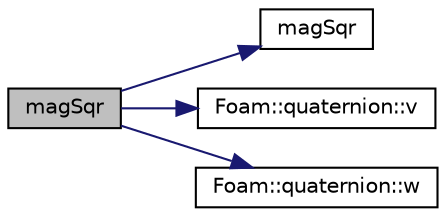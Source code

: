 digraph "magSqr"
{
  bgcolor="transparent";
  edge [fontname="Helvetica",fontsize="10",labelfontname="Helvetica",labelfontsize="10"];
  node [fontname="Helvetica",fontsize="10",shape=record];
  rankdir="LR";
  Node135182 [label="magSqr",height=0.2,width=0.4,color="black", fillcolor="grey75", style="filled", fontcolor="black"];
  Node135182 -> Node135183 [color="midnightblue",fontsize="10",style="solid",fontname="Helvetica"];
  Node135183 [label="magSqr",height=0.2,width=0.4,color="black",URL="$a21851.html#ae6fff2c6981e6d9618aa5038e69def6e"];
  Node135182 -> Node135184 [color="midnightblue",fontsize="10",style="solid",fontname="Helvetica"];
  Node135184 [label="Foam::quaternion::v",height=0.2,width=0.4,color="black",URL="$a29337.html#a0b28d9569e4deded6b9ae485461d0b04",tooltip="Vector part of the quaternion ( = axis of rotation) "];
  Node135182 -> Node135185 [color="midnightblue",fontsize="10",style="solid",fontname="Helvetica"];
  Node135185 [label="Foam::quaternion::w",height=0.2,width=0.4,color="black",URL="$a29337.html#a65b3f9bfe6acd8b71cefd575fab0d05c",tooltip="Scalar part of the quaternion ( = cos(theta/2) for rotation) "];
}

